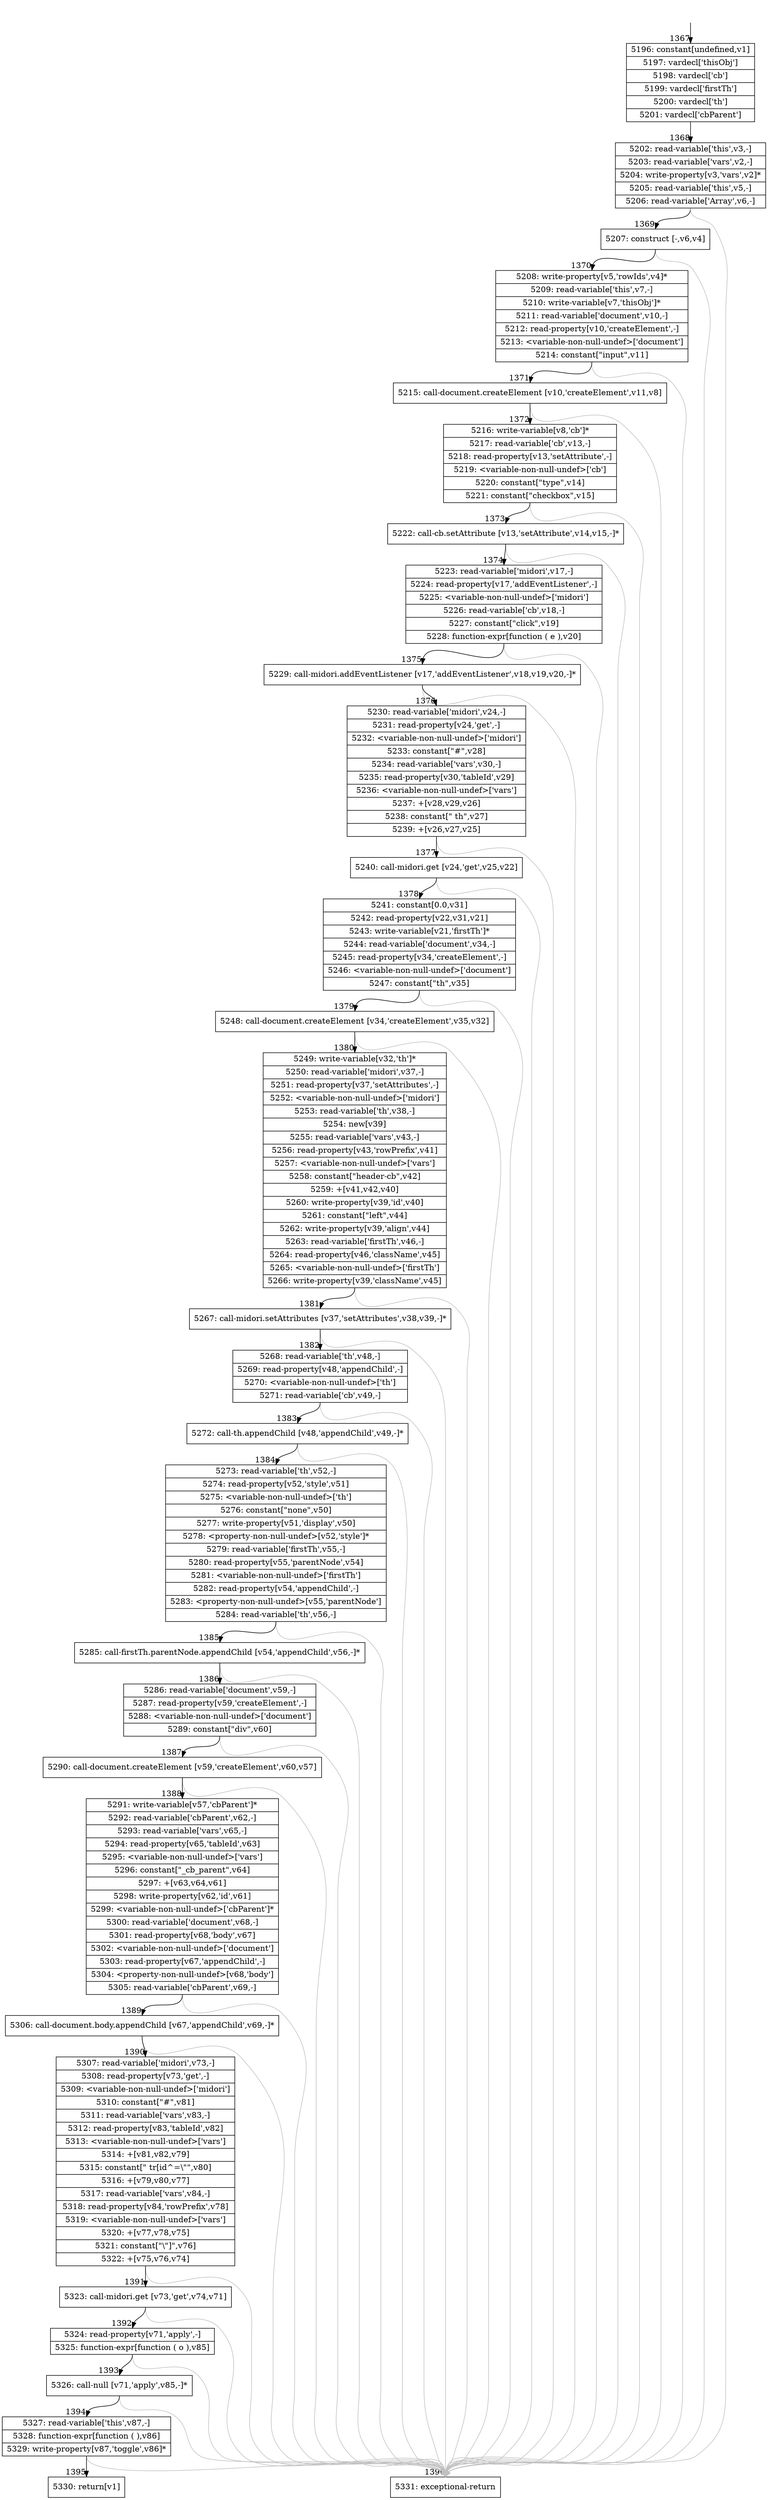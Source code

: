 digraph {
rankdir="TD"
BB_entry74[shape=none,label=""];
BB_entry74 -> BB1367 [tailport=s, headport=n, headlabel="    1367"]
BB1367 [shape=record label="{5196: constant[undefined,v1]|5197: vardecl['thisObj']|5198: vardecl['cb']|5199: vardecl['firstTh']|5200: vardecl['th']|5201: vardecl['cbParent']}" ] 
BB1367 -> BB1368 [tailport=s, headport=n, headlabel="      1368"]
BB1368 [shape=record label="{5202: read-variable['this',v3,-]|5203: read-variable['vars',v2,-]|5204: write-property[v3,'vars',v2]*|5205: read-variable['this',v5,-]|5206: read-variable['Array',v6,-]}" ] 
BB1368 -> BB1369 [tailport=s, headport=n, headlabel="      1369"]
BB1368 -> BB1396 [tailport=s, headport=n, color=gray, headlabel="      1396"]
BB1369 [shape=record label="{5207: construct [-,v6,v4]}" ] 
BB1369 -> BB1370 [tailport=s, headport=n, headlabel="      1370"]
BB1369 -> BB1396 [tailport=s, headport=n, color=gray]
BB1370 [shape=record label="{5208: write-property[v5,'rowIds',v4]*|5209: read-variable['this',v7,-]|5210: write-variable[v7,'thisObj']*|5211: read-variable['document',v10,-]|5212: read-property[v10,'createElement',-]|5213: \<variable-non-null-undef\>['document']|5214: constant[\"input\",v11]}" ] 
BB1370 -> BB1371 [tailport=s, headport=n, headlabel="      1371"]
BB1370 -> BB1396 [tailport=s, headport=n, color=gray]
BB1371 [shape=record label="{5215: call-document.createElement [v10,'createElement',v11,v8]}" ] 
BB1371 -> BB1372 [tailport=s, headport=n, headlabel="      1372"]
BB1371 -> BB1396 [tailport=s, headport=n, color=gray]
BB1372 [shape=record label="{5216: write-variable[v8,'cb']*|5217: read-variable['cb',v13,-]|5218: read-property[v13,'setAttribute',-]|5219: \<variable-non-null-undef\>['cb']|5220: constant[\"type\",v14]|5221: constant[\"checkbox\",v15]}" ] 
BB1372 -> BB1373 [tailport=s, headport=n, headlabel="      1373"]
BB1372 -> BB1396 [tailport=s, headport=n, color=gray]
BB1373 [shape=record label="{5222: call-cb.setAttribute [v13,'setAttribute',v14,v15,-]*}" ] 
BB1373 -> BB1374 [tailport=s, headport=n, headlabel="      1374"]
BB1373 -> BB1396 [tailport=s, headport=n, color=gray]
BB1374 [shape=record label="{5223: read-variable['midori',v17,-]|5224: read-property[v17,'addEventListener',-]|5225: \<variable-non-null-undef\>['midori']|5226: read-variable['cb',v18,-]|5227: constant[\"click\",v19]|5228: function-expr[function ( e ),v20]}" ] 
BB1374 -> BB1375 [tailport=s, headport=n, headlabel="      1375"]
BB1374 -> BB1396 [tailport=s, headport=n, color=gray]
BB1375 [shape=record label="{5229: call-midori.addEventListener [v17,'addEventListener',v18,v19,v20,-]*}" ] 
BB1375 -> BB1376 [tailport=s, headport=n, headlabel="      1376"]
BB1375 -> BB1396 [tailport=s, headport=n, color=gray]
BB1376 [shape=record label="{5230: read-variable['midori',v24,-]|5231: read-property[v24,'get',-]|5232: \<variable-non-null-undef\>['midori']|5233: constant[\"#\",v28]|5234: read-variable['vars',v30,-]|5235: read-property[v30,'tableId',v29]|5236: \<variable-non-null-undef\>['vars']|5237: +[v28,v29,v26]|5238: constant[\" th\",v27]|5239: +[v26,v27,v25]}" ] 
BB1376 -> BB1377 [tailport=s, headport=n, headlabel="      1377"]
BB1376 -> BB1396 [tailport=s, headport=n, color=gray]
BB1377 [shape=record label="{5240: call-midori.get [v24,'get',v25,v22]}" ] 
BB1377 -> BB1378 [tailport=s, headport=n, headlabel="      1378"]
BB1377 -> BB1396 [tailport=s, headport=n, color=gray]
BB1378 [shape=record label="{5241: constant[0.0,v31]|5242: read-property[v22,v31,v21]|5243: write-variable[v21,'firstTh']*|5244: read-variable['document',v34,-]|5245: read-property[v34,'createElement',-]|5246: \<variable-non-null-undef\>['document']|5247: constant[\"th\",v35]}" ] 
BB1378 -> BB1379 [tailport=s, headport=n, headlabel="      1379"]
BB1378 -> BB1396 [tailport=s, headport=n, color=gray]
BB1379 [shape=record label="{5248: call-document.createElement [v34,'createElement',v35,v32]}" ] 
BB1379 -> BB1380 [tailport=s, headport=n, headlabel="      1380"]
BB1379 -> BB1396 [tailport=s, headport=n, color=gray]
BB1380 [shape=record label="{5249: write-variable[v32,'th']*|5250: read-variable['midori',v37,-]|5251: read-property[v37,'setAttributes',-]|5252: \<variable-non-null-undef\>['midori']|5253: read-variable['th',v38,-]|5254: new[v39]|5255: read-variable['vars',v43,-]|5256: read-property[v43,'rowPrefix',v41]|5257: \<variable-non-null-undef\>['vars']|5258: constant[\"header-cb\",v42]|5259: +[v41,v42,v40]|5260: write-property[v39,'id',v40]|5261: constant[\"left\",v44]|5262: write-property[v39,'align',v44]|5263: read-variable['firstTh',v46,-]|5264: read-property[v46,'className',v45]|5265: \<variable-non-null-undef\>['firstTh']|5266: write-property[v39,'className',v45]}" ] 
BB1380 -> BB1381 [tailport=s, headport=n, headlabel="      1381"]
BB1380 -> BB1396 [tailport=s, headport=n, color=gray]
BB1381 [shape=record label="{5267: call-midori.setAttributes [v37,'setAttributes',v38,v39,-]*}" ] 
BB1381 -> BB1382 [tailport=s, headport=n, headlabel="      1382"]
BB1381 -> BB1396 [tailport=s, headport=n, color=gray]
BB1382 [shape=record label="{5268: read-variable['th',v48,-]|5269: read-property[v48,'appendChild',-]|5270: \<variable-non-null-undef\>['th']|5271: read-variable['cb',v49,-]}" ] 
BB1382 -> BB1383 [tailport=s, headport=n, headlabel="      1383"]
BB1382 -> BB1396 [tailport=s, headport=n, color=gray]
BB1383 [shape=record label="{5272: call-th.appendChild [v48,'appendChild',v49,-]*}" ] 
BB1383 -> BB1384 [tailport=s, headport=n, headlabel="      1384"]
BB1383 -> BB1396 [tailport=s, headport=n, color=gray]
BB1384 [shape=record label="{5273: read-variable['th',v52,-]|5274: read-property[v52,'style',v51]|5275: \<variable-non-null-undef\>['th']|5276: constant[\"none\",v50]|5277: write-property[v51,'display',v50]|5278: \<property-non-null-undef\>[v52,'style']*|5279: read-variable['firstTh',v55,-]|5280: read-property[v55,'parentNode',v54]|5281: \<variable-non-null-undef\>['firstTh']|5282: read-property[v54,'appendChild',-]|5283: \<property-non-null-undef\>[v55,'parentNode']|5284: read-variable['th',v56,-]}" ] 
BB1384 -> BB1385 [tailport=s, headport=n, headlabel="      1385"]
BB1384 -> BB1396 [tailport=s, headport=n, color=gray]
BB1385 [shape=record label="{5285: call-firstTh.parentNode.appendChild [v54,'appendChild',v56,-]*}" ] 
BB1385 -> BB1386 [tailport=s, headport=n, headlabel="      1386"]
BB1385 -> BB1396 [tailport=s, headport=n, color=gray]
BB1386 [shape=record label="{5286: read-variable['document',v59,-]|5287: read-property[v59,'createElement',-]|5288: \<variable-non-null-undef\>['document']|5289: constant[\"div\",v60]}" ] 
BB1386 -> BB1387 [tailport=s, headport=n, headlabel="      1387"]
BB1386 -> BB1396 [tailport=s, headport=n, color=gray]
BB1387 [shape=record label="{5290: call-document.createElement [v59,'createElement',v60,v57]}" ] 
BB1387 -> BB1388 [tailport=s, headport=n, headlabel="      1388"]
BB1387 -> BB1396 [tailport=s, headport=n, color=gray]
BB1388 [shape=record label="{5291: write-variable[v57,'cbParent']*|5292: read-variable['cbParent',v62,-]|5293: read-variable['vars',v65,-]|5294: read-property[v65,'tableId',v63]|5295: \<variable-non-null-undef\>['vars']|5296: constant[\"_cb_parent\",v64]|5297: +[v63,v64,v61]|5298: write-property[v62,'id',v61]|5299: \<variable-non-null-undef\>['cbParent']*|5300: read-variable['document',v68,-]|5301: read-property[v68,'body',v67]|5302: \<variable-non-null-undef\>['document']|5303: read-property[v67,'appendChild',-]|5304: \<property-non-null-undef\>[v68,'body']|5305: read-variable['cbParent',v69,-]}" ] 
BB1388 -> BB1389 [tailport=s, headport=n, headlabel="      1389"]
BB1388 -> BB1396 [tailport=s, headport=n, color=gray]
BB1389 [shape=record label="{5306: call-document.body.appendChild [v67,'appendChild',v69,-]*}" ] 
BB1389 -> BB1390 [tailport=s, headport=n, headlabel="      1390"]
BB1389 -> BB1396 [tailport=s, headport=n, color=gray]
BB1390 [shape=record label="{5307: read-variable['midori',v73,-]|5308: read-property[v73,'get',-]|5309: \<variable-non-null-undef\>['midori']|5310: constant[\"#\",v81]|5311: read-variable['vars',v83,-]|5312: read-property[v83,'tableId',v82]|5313: \<variable-non-null-undef\>['vars']|5314: +[v81,v82,v79]|5315: constant[\" tr[id^=\\\"\",v80]|5316: +[v79,v80,v77]|5317: read-variable['vars',v84,-]|5318: read-property[v84,'rowPrefix',v78]|5319: \<variable-non-null-undef\>['vars']|5320: +[v77,v78,v75]|5321: constant[\"\\\"]\",v76]|5322: +[v75,v76,v74]}" ] 
BB1390 -> BB1391 [tailport=s, headport=n, headlabel="      1391"]
BB1390 -> BB1396 [tailport=s, headport=n, color=gray]
BB1391 [shape=record label="{5323: call-midori.get [v73,'get',v74,v71]}" ] 
BB1391 -> BB1392 [tailport=s, headport=n, headlabel="      1392"]
BB1391 -> BB1396 [tailport=s, headport=n, color=gray]
BB1392 [shape=record label="{5324: read-property[v71,'apply',-]|5325: function-expr[function ( o ),v85]}" ] 
BB1392 -> BB1393 [tailport=s, headport=n, headlabel="      1393"]
BB1392 -> BB1396 [tailport=s, headport=n, color=gray]
BB1393 [shape=record label="{5326: call-null [v71,'apply',v85,-]*}" ] 
BB1393 -> BB1394 [tailport=s, headport=n, headlabel="      1394"]
BB1393 -> BB1396 [tailport=s, headport=n, color=gray]
BB1394 [shape=record label="{5327: read-variable['this',v87,-]|5328: function-expr[function ( ),v86]|5329: write-property[v87,'toggle',v86]*}" ] 
BB1394 -> BB1395 [tailport=s, headport=n, headlabel="      1395"]
BB1394 -> BB1396 [tailport=s, headport=n, color=gray]
BB1395 [shape=record label="{5330: return[v1]}" ] 
BB1396 [shape=record label="{5331: exceptional-return}" ] 
//#$~ 1040
}
